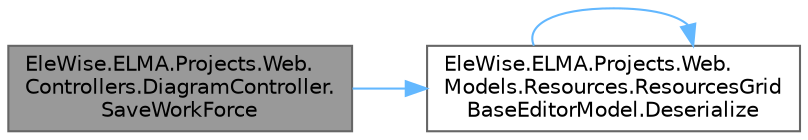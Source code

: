 digraph "EleWise.ELMA.Projects.Web.Controllers.DiagramController.SaveWorkForce"
{
 // LATEX_PDF_SIZE
  bgcolor="transparent";
  edge [fontname=Helvetica,fontsize=10,labelfontname=Helvetica,labelfontsize=10];
  node [fontname=Helvetica,fontsize=10,shape=box,height=0.2,width=0.4];
  rankdir="LR";
  Node1 [id="Node000001",label="EleWise.ELMA.Projects.Web.\lControllers.DiagramController.\lSaveWorkForce",height=0.2,width=0.4,color="gray40", fillcolor="grey60", style="filled", fontcolor="black",tooltip="Сохранить трудовой ресурс в таблицу"];
  Node1 -> Node2 [id="edge1_Node000001_Node000002",color="steelblue1",style="solid",tooltip=" "];
  Node2 [id="Node000002",label="EleWise.ELMA.Projects.Web.\lModels.Resources.ResourcesGrid\lBaseEditorModel.Deserialize",height=0.2,width=0.4,color="grey40", fillcolor="white", style="filled",URL="$class_ele_wise_1_1_e_l_m_a_1_1_projects_1_1_web_1_1_models_1_1_resources_1_1_resources_grid_base_editor_model.html#aee0a1585ae81dabbedfde61f8efe3326",tooltip=" "];
  Node2 -> Node2 [id="edge2_Node000002_Node000002",color="steelblue1",style="solid",tooltip=" "];
}
